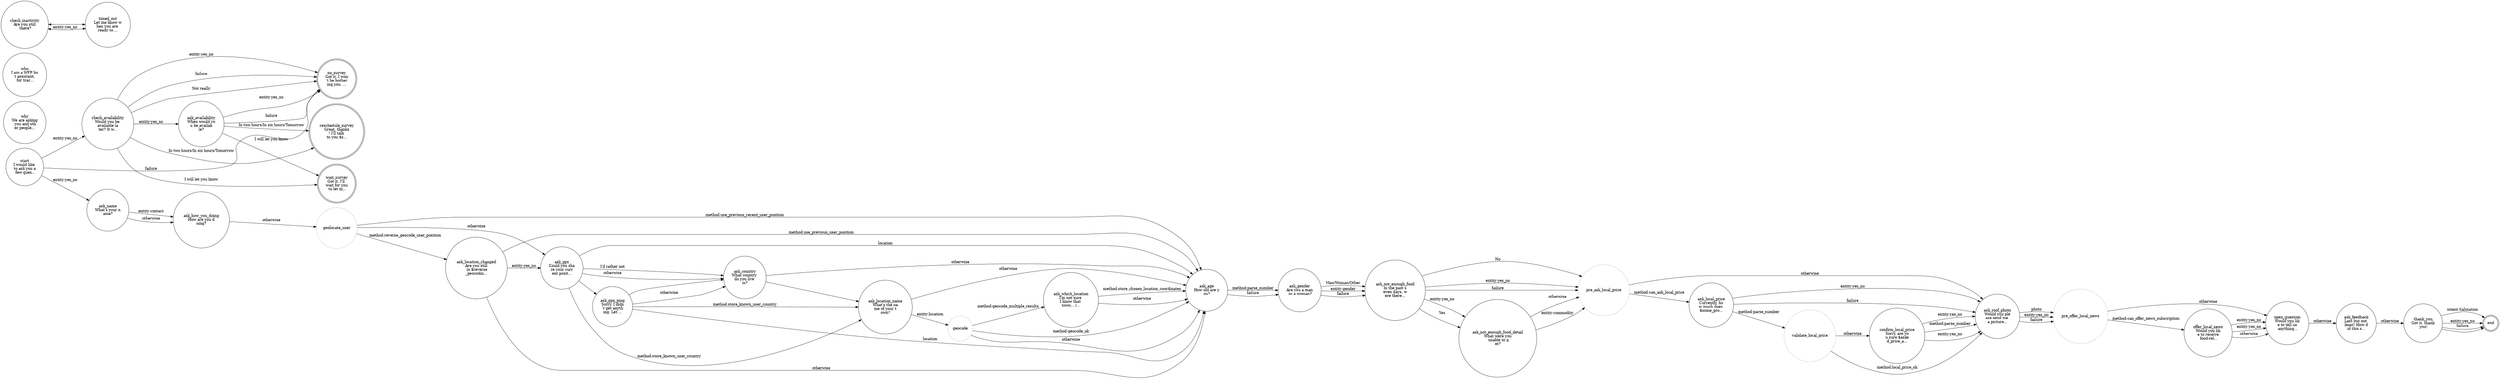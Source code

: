 digraph survey_flow {
	rankdir=LR;
	size="40";
	start [ label = "start
I would like 
to ask you a
 few ques...
", shape = circle, style= solid ];
	check_availability [ label = "check_availability
Would you be 
available la
ter? It w...
", shape = circle, style= solid ];
	ask_availability [ label = "ask_availability
When would yo
u be availab
le?", shape = circle, style= solid ];
	reschedule_survey [ label = "reschedule_survey
Great, thanks
! I'll talk 
to you $s...
", shape = doublecircle, style= solid ];
	no_survey [ label = "no_survey
Got it, I won
't be bother
ing you. ...
", shape = doublecircle, style= solid ];
	wait_survey [ label = "wait_survey
Got it, I'll 
wait for you
 to let m...
", shape = doublecircle, style= solid ];
	ask_age [ label = "ask_age
How old are y
ou?", shape = circle, style= solid ];
	ask_gender [ label = "ask_gender
Are you a man
 or a woman?
", shape = circle, style= solid ];
	ask_name [ label = "ask_name
What's your n
ame?", shape = circle, style= solid ];
	ask_how_you_doing [ label = "ask_how_you_doing
How are you d
oing?", shape = circle, style= solid ];
	geolocate_user [ label = "geolocate_user
", shape = circle, style= dotted ];
	ask_location_changed [ label = "ask_location_changed
Are you still
 in $reverse
_geocodin...
", shape = circle, style= solid ];
	ask_gps [ label = "ask_gps
Could you sha
re your curr
ent posit...
", shape = circle, style= solid ];
	ask_gps_ping [ label = "ask_gps_ping
Sorry, I didn
't get anyth
ing. Let'...
", shape = circle, style= solid ];
	ask_country [ label = "ask_country
What country 
do you live 
in?", shape = circle, style= solid ];
	ask_location_name [ label = "ask_location_name
What's the na
me of your t
own?", shape = circle, style= solid ];
	geocode [ label = "geocode
", shape = circle, style= dotted ];
	ask_which_location [ label = "ask_which_location
I'm not sure 
I know that 
town... i...
", shape = circle, style= solid ];
	ask_not_enough_food [ label = "ask_not_enough_food
In the past s
even days, w
ere there...
", shape = circle, style= solid ];
	ask_not_enough_food_detail [ label = "ask_not_enough_food_detail
What were you
 unable to g
et?", shape = circle, style= solid ];
	pre_ask_local_price [ label = "pre_ask_local_price
", shape = circle, style= dotted ];
	ask_local_price [ label = "ask_local_price
Currently, ho
w much does 
$some_pro...
", shape = circle, style= solid ];
	validate_local_price [ label = "validate_local_price
", shape = circle, style= dotted ];
	confirm_local_price [ label = "confirm_local_price
Sorry, are yo
u sure $aske
d_price_a...
", shape = circle, style= solid ];
	ask_roof_photo [ label = "ask_roof_photo
Would you ple
ase send me 
a picture...
", shape = circle, style= solid ];
	pre_offer_local_news [ label = "pre_offer_local_news
", shape = circle, style= dotted ];
	offer_local_news [ label = "offer_local_news
Would you lik
e to receive
 food-rel...
", shape = circle, style= solid ];
	open_question [ label = "open_question
Would you lik
e to tell us
 anything...
", shape = circle, style= solid ];
	ask_feedback [ label = "ask_feedback
Last but not 
least! How d
id this s...
", shape = circle, style= solid ];
	thank_you [ label = "thank_you
Got it, thank
 you!", shape = circle, style= solid ];
	end [ label = "end
", shape = doublecircle, style= solid ];
	why [ label = "why
We are asking
 you and oth
er people...
", shape = circle, style= solid ];
	who [ label = "who
I am a WFP bo
t assistant,
 for trac...
", shape = circle, style= solid ];
	check_inactivity [ label = "check_inactivity
Are you still
 there?", shape = circle, style= solid ];
	timed_out [ label = "timed_out
Let me know w
hen you are 
ready to ...
", shape = circle, style= solid ];
	start -> ask_name [ label = "entity:yes_no", dir = forward ];
	start -> check_availability [ label = "entity:yes_no", dir = forward ];
	start -> no_survey [ label = "failure", dir = forward ];
	check_availability -> reschedule_survey [ label = "In two hours/In six hours/Tomorrow", dir = forward ];
	check_availability -> wait_survey [ label = "I will let you know", dir = forward ];
	check_availability -> no_survey [ label = "Not really", dir = forward ];
	check_availability -> ask_availability [ label = "entity:yes_no", dir = forward ];
	check_availability -> no_survey [ label = "entity:yes_no", dir = forward ];
	check_availability -> no_survey [ label = "failure", dir = forward ];
	ask_availability -> reschedule_survey [ label = "In two hours/In six hours/Tomorrow", dir = forward ];
	ask_availability -> wait_survey [ label = "I will let you know", dir = forward ];
	ask_availability -> no_survey [ label = "entity:yes_no", dir = forward ];
	ask_availability -> no_survey [ label = "failure", dir = forward ];
	ask_age -> ask_gender [ label = "method:parse_number", dir = forward ];
	ask_age -> ask_gender [ label = "failure", dir = forward ];
	ask_gender -> ask_not_enough_food [ label = "Man/Woman/Other", dir = forward ];
	ask_gender -> ask_not_enough_food [ label = "entity:gender", dir = forward ];
	ask_gender -> ask_not_enough_food [ label = "failure", dir = forward ];
	ask_name -> ask_how_you_doing [ label = "entity:contact", dir = forward ];
	ask_name -> ask_how_you_doing [ label = "otherwise", dir = forward ];
	ask_how_you_doing -> geolocate_user [ label = "otherwise", dir = forward ];
	geolocate_user -> ask_age [ label = "method:use_previous_recent_user_position", dir = forward ];
	geolocate_user -> ask_location_changed [ label = "method:reverse_geocode_user_position", dir = forward ];
	geolocate_user -> ask_gps [ label = "otherwise", dir = forward ];
	ask_location_changed -> ask_gps [ label = "entity:yes_no", dir = forward ];
	ask_location_changed -> ask_age [ label = "method:use_previous_user_position", dir = forward ];
	ask_location_changed -> ask_age [ label = "otherwise", dir = forward ];
	ask_gps -> ask_age [ label = "location", dir = forward ];
	ask_gps -> ask_location_name [ label = "method:store_known_user_country", dir = forward ];
	ask_gps -> ask_country [ label = "I'd rather not", dir = forward ];
	ask_gps -> ask_country [ label = "otherwise", dir = forward ];
	ask_gps -> ask_gps_ping [ label = "", dir = forward ];
	ask_gps_ping -> ask_age [ label = "location", dir = forward ];
	ask_gps_ping -> ask_location_name [ label = "method:store_known_user_country", dir = forward ];
	ask_gps_ping -> ask_country [ label = "otherwise", dir = forward ];
	ask_gps_ping -> ask_country [ label = "", dir = forward ];
	ask_country -> ask_location_name [ label = "", dir = forward ];
	ask_country -> ask_age [ label = "otherwise", dir = forward ];
	ask_location_name -> geocode [ label = "entity:location", dir = forward ];
	ask_location_name -> ask_age [ label = "otherwise", dir = forward ];
	geocode -> ask_age [ label = "method:geocode_ok", dir = forward ];
	geocode -> ask_which_location [ label = "method:geocode_multiple_results", dir = forward ];
	geocode -> ask_age [ label = "otherwise", dir = forward ];
	ask_which_location -> ask_age [ label = "method:store_chosen_location_coordinates", dir = forward ];
	ask_which_location -> ask_age [ label = "otherwise", dir = forward ];
	ask_not_enough_food -> ask_not_enough_food_detail [ label = "Yes", dir = forward ];
	ask_not_enough_food -> ask_not_enough_food_detail [ label = "entity:yes_no", dir = forward ];
	ask_not_enough_food -> pre_ask_local_price [ label = "No", dir = forward ];
	ask_not_enough_food -> pre_ask_local_price [ label = "entity:yes_no", dir = forward ];
	ask_not_enough_food -> pre_ask_local_price [ label = "failure", dir = forward ];
	ask_not_enough_food_detail -> pre_ask_local_price [ label = "entity:commodity", dir = forward ];
	ask_not_enough_food_detail -> pre_ask_local_price [ label = "otherwise", dir = forward ];
	pre_ask_local_price -> ask_local_price [ label = "method:can_ask_local_price", dir = forward ];
	pre_ask_local_price -> ask_roof_photo [ label = "otherwise", dir = forward ];
	ask_local_price -> validate_local_price [ label = "method:parse_number", dir = forward ];
	ask_local_price -> ask_roof_photo [ label = "entity:yes_no", dir = forward ];
	ask_local_price -> ask_roof_photo [ label = "failure", dir = forward ];
	validate_local_price -> ask_roof_photo [ label = "method:local_price_ok", dir = forward ];
	validate_local_price -> confirm_local_price [ label = "otherwise", dir = forward ];
	confirm_local_price -> ask_roof_photo [ label = "method:parse_number", dir = forward ];
	confirm_local_price -> ask_roof_photo [ label = "entity:yes_no", dir = forward ];
	confirm_local_price -> ask_roof_photo [ label = "entity:yes_no", dir = forward ];
	ask_roof_photo -> pre_offer_local_news [ label = "photo", dir = forward ];
	ask_roof_photo -> pre_offer_local_news [ label = "entity:yes_no", dir = forward ];
	ask_roof_photo -> pre_offer_local_news [ label = "failure", dir = forward ];
	pre_offer_local_news -> offer_local_news [ label = "method:can_offer_news_subscription", dir = forward ];
	pre_offer_local_news -> open_question [ label = "otherwise", dir = forward ];
	offer_local_news -> open_question [ label = "entity:yes_no", dir = forward ];
	offer_local_news -> open_question [ label = "entity:yes_no", dir = forward ];
	offer_local_news -> open_question [ label = "otherwise", dir = forward ];
	open_question -> ask_feedback [ label = "otherwise", dir = forward ];
	ask_feedback -> thank_you [ label = "otherwise", dir = forward ];
	thank_you -> end [ label = "intent:Salutation", dir = forward ];
	thank_you -> end [ label = "entity:yes_no", dir = forward ];
	thank_you -> end [ label = "failure", dir = forward ];
	thank_you -> end [ label = "", dir = forward ];
	check_inactivity -> timed_out [ label = "", dir = both ];
	check_inactivity -> timed_out [ label = "entity:yes_no", dir = both ];
}
